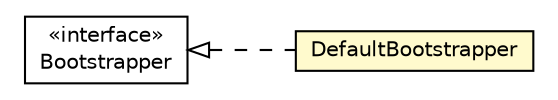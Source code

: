 #!/usr/local/bin/dot
#
# Class diagram 
# Generated by UMLGraph version R5_6-24-gf6e263 (http://www.umlgraph.org/)
#

digraph G {
	edge [fontname="Helvetica",fontsize=10,labelfontname="Helvetica",labelfontsize=10];
	node [fontname="Helvetica",fontsize=10,shape=plaintext];
	nodesep=0.25;
	ranksep=0.5;
	rankdir=LR;
	// com.gwtplatform.mvp.client.DefaultBootstrapper
	c147671 [label=<<table title="com.gwtplatform.mvp.client.DefaultBootstrapper" border="0" cellborder="1" cellspacing="0" cellpadding="2" port="p" bgcolor="lemonChiffon" href="./DefaultBootstrapper.html">
		<tr><td><table border="0" cellspacing="0" cellpadding="1">
<tr><td align="center" balign="center"> DefaultBootstrapper </td></tr>
		</table></td></tr>
		</table>>, URL="./DefaultBootstrapper.html", fontname="Helvetica", fontcolor="black", fontsize=10.0];
	// com.gwtplatform.mvp.client.Bootstrapper
	c147674 [label=<<table title="com.gwtplatform.mvp.client.Bootstrapper" border="0" cellborder="1" cellspacing="0" cellpadding="2" port="p" href="./Bootstrapper.html">
		<tr><td><table border="0" cellspacing="0" cellpadding="1">
<tr><td align="center" balign="center"> &#171;interface&#187; </td></tr>
<tr><td align="center" balign="center"> Bootstrapper </td></tr>
		</table></td></tr>
		</table>>, URL="./Bootstrapper.html", fontname="Helvetica", fontcolor="black", fontsize=10.0];
	//com.gwtplatform.mvp.client.DefaultBootstrapper implements com.gwtplatform.mvp.client.Bootstrapper
	c147674:p -> c147671:p [dir=back,arrowtail=empty,style=dashed];
}

